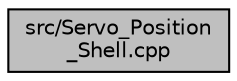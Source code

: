 digraph "src/Servo_Position_Shell.cpp"
{
  edge [fontname="Helvetica",fontsize="10",labelfontname="Helvetica",labelfontsize="10"];
  node [fontname="Helvetica",fontsize="10",shape=record];
  Node1 [label="src/Servo_Position\l_Shell.cpp",height=0.2,width=0.4,color="black", fillcolor="grey75", style="filled", fontcolor="black"];
}
